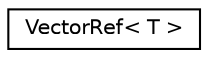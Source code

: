 digraph "类继承关系图"
{
  edge [fontname="Helvetica",fontsize="10",labelfontname="Helvetica",labelfontsize="10"];
  node [fontname="Helvetica",fontsize="10",shape=record];
  rankdir="LR";
  Node0 [label="VectorRef\< T \>",height=0.2,width=0.4,color="black", fillcolor="white", style="filled",URL="$d9/deb/class_vector_ref.html"];
}
